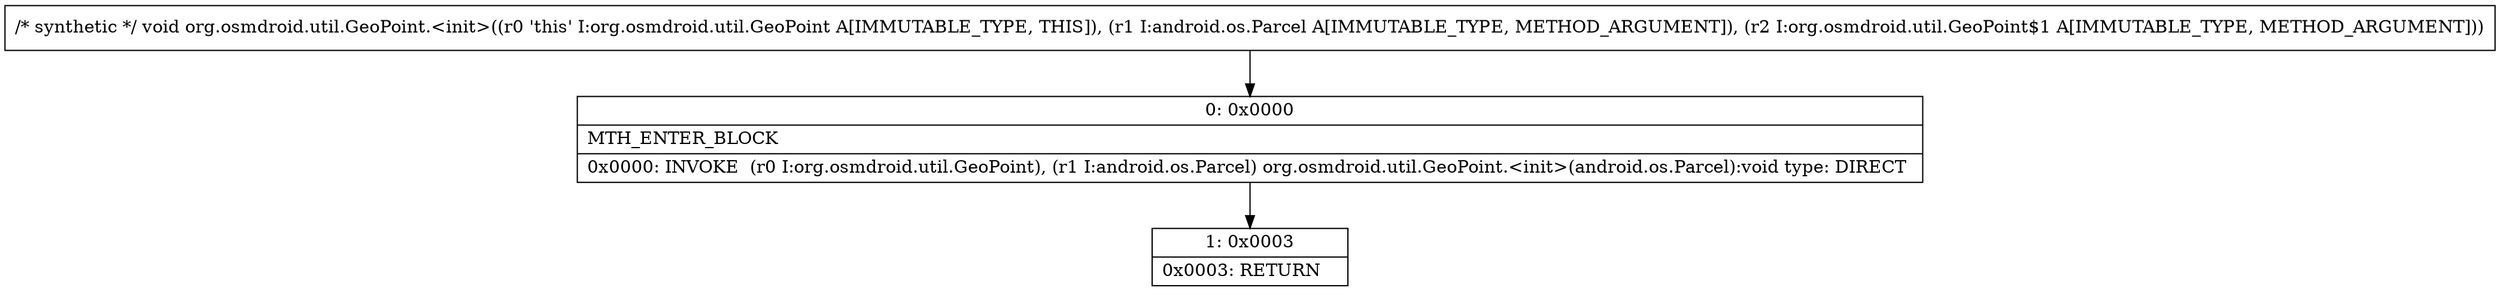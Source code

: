 digraph "CFG fororg.osmdroid.util.GeoPoint.\<init\>(Landroid\/os\/Parcel;Lorg\/osmdroid\/util\/GeoPoint$1;)V" {
Node_0 [shape=record,label="{0\:\ 0x0000|MTH_ENTER_BLOCK\l|0x0000: INVOKE  (r0 I:org.osmdroid.util.GeoPoint), (r1 I:android.os.Parcel) org.osmdroid.util.GeoPoint.\<init\>(android.os.Parcel):void type: DIRECT \l}"];
Node_1 [shape=record,label="{1\:\ 0x0003|0x0003: RETURN   \l}"];
MethodNode[shape=record,label="{\/* synthetic *\/ void org.osmdroid.util.GeoPoint.\<init\>((r0 'this' I:org.osmdroid.util.GeoPoint A[IMMUTABLE_TYPE, THIS]), (r1 I:android.os.Parcel A[IMMUTABLE_TYPE, METHOD_ARGUMENT]), (r2 I:org.osmdroid.util.GeoPoint$1 A[IMMUTABLE_TYPE, METHOD_ARGUMENT])) }"];
MethodNode -> Node_0;
Node_0 -> Node_1;
}


